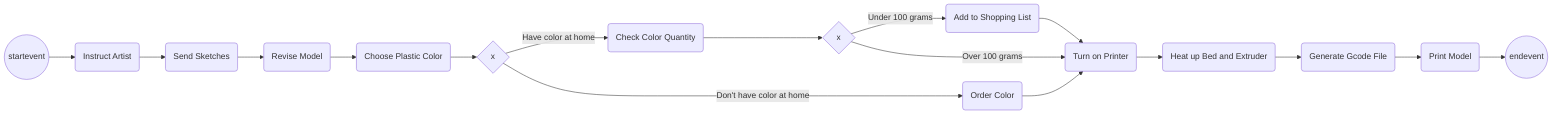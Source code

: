 graph LR
1:startevent:((startevent)) --> 2:task:(Instruct Artist)
2:task: --> 3:task:(Send Sketches)
3:task: --> 4:task:(Revise Model)
4:task: --> 5:task:(Choose Plastic Color)
5:task: --> 6:exclusivegateway:{x}
6:exclusivegateway:{x} --> |Have color at home| 7:task:(Check Color Quantity)
6:exclusivegateway:{x} --> |Don't have color at home| 8:task:(Order Color)
7:task: --> 9:exclusivegateway:{x}
9:exclusivegateway:{x} --> |Under 100 grams| 10:task:(Add to Shopping List)
9:exclusivegateway:{x} --> |Over 100 grams| 11:task:(Turn on Printer)
8:task: --> 11:task:
10:task: --> 11:task:
11:task: --> 12:task:(Heat up Bed and Extruder)
12:task: --> 13:task:(Generate Gcode File)
13:task: --> 14:task:(Print Model)
14:task: --> 15:endevent:((endevent))